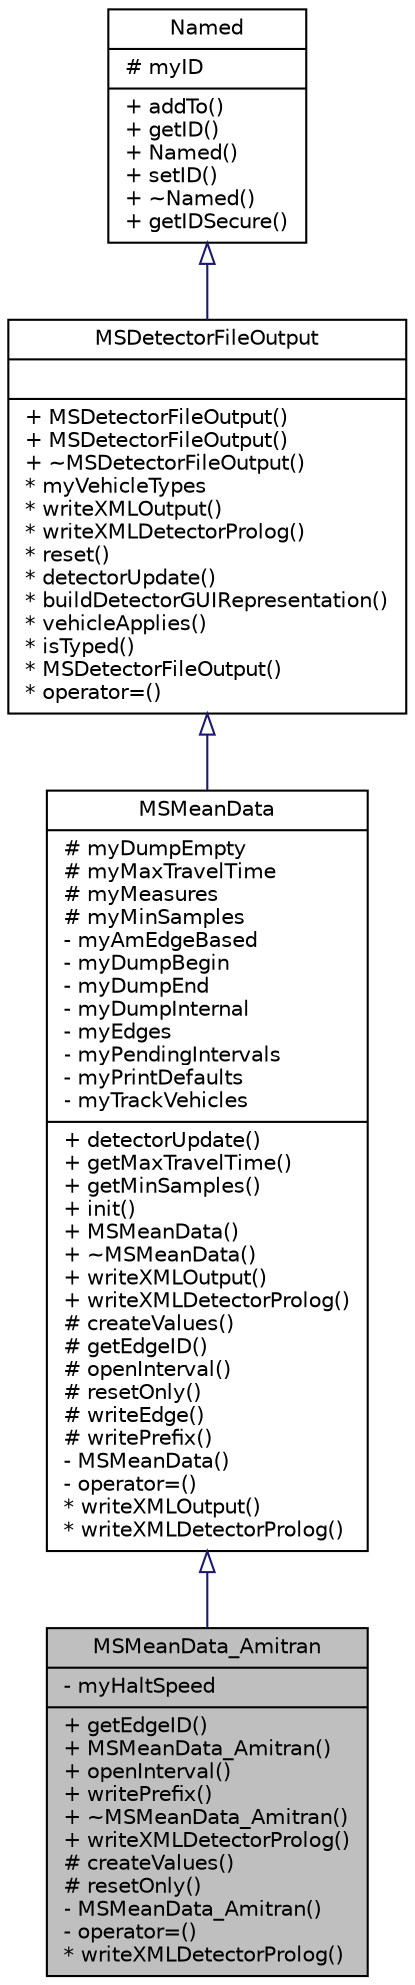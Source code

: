 digraph "MSMeanData_Amitran"
{
  edge [fontname="Helvetica",fontsize="10",labelfontname="Helvetica",labelfontsize="10"];
  node [fontname="Helvetica",fontsize="10",shape=record];
  Node4 [label="{MSMeanData_Amitran\n|- myHaltSpeed\l|+ getEdgeID()\l+ MSMeanData_Amitran()\l+ openInterval()\l+ writePrefix()\l+ ~MSMeanData_Amitran()\l+ writeXMLDetectorProlog()\l# createValues()\l# resetOnly()\l- MSMeanData_Amitran()\l- operator=()\l* writeXMLDetectorProlog()\l}",height=0.2,width=0.4,color="black", fillcolor="grey75", style="filled", fontcolor="black"];
  Node5 -> Node4 [dir="back",color="midnightblue",fontsize="10",style="solid",arrowtail="onormal",fontname="Helvetica"];
  Node5 [label="{MSMeanData\n|# myDumpEmpty\l# myMaxTravelTime\l# myMeasures\l# myMinSamples\l- myAmEdgeBased\l- myDumpBegin\l- myDumpEnd\l- myDumpInternal\l- myEdges\l- myPendingIntervals\l- myPrintDefaults\l- myTrackVehicles\l|+ detectorUpdate()\l+ getMaxTravelTime()\l+ getMinSamples()\l+ init()\l+ MSMeanData()\l+ ~MSMeanData()\l+ writeXMLOutput()\l+ writeXMLDetectorProlog()\l# createValues()\l# getEdgeID()\l# openInterval()\l# resetOnly()\l# writeEdge()\l# writePrefix()\l- MSMeanData()\l- operator=()\l* writeXMLOutput()\l* writeXMLDetectorProlog()\l}",height=0.2,width=0.4,color="black", fillcolor="white", style="filled",URL="$d3/d67/class_m_s_mean_data.html",tooltip="Data collector for edges/lanes. "];
  Node6 -> Node5 [dir="back",color="midnightblue",fontsize="10",style="solid",arrowtail="onormal",fontname="Helvetica"];
  Node6 [label="{MSDetectorFileOutput\n||+ MSDetectorFileOutput()\l+ MSDetectorFileOutput()\l+ ~MSDetectorFileOutput()\l* myVehicleTypes\l* writeXMLOutput()\l* writeXMLDetectorProlog()\l* reset()\l* detectorUpdate()\l* buildDetectorGUIRepresentation()\l* vehicleApplies()\l* isTyped()\l* MSDetectorFileOutput()\l* operator=()\l}",height=0.2,width=0.4,color="black", fillcolor="white", style="filled",URL="$d4/de2/class_m_s_detector_file_output.html",tooltip="Base of value-generating classes (detectors) "];
  Node7 -> Node6 [dir="back",color="midnightblue",fontsize="10",style="solid",arrowtail="onormal",fontname="Helvetica"];
  Node7 [label="{Named\n|# myID\l|+ addTo()\l+ getID()\l+ Named()\l+ setID()\l+ ~Named()\l+ getIDSecure()\l}",height=0.2,width=0.4,color="black", fillcolor="white", style="filled",URL="$d5/dbf/class_named.html",tooltip="Base class for objects which have an id. "];
}
